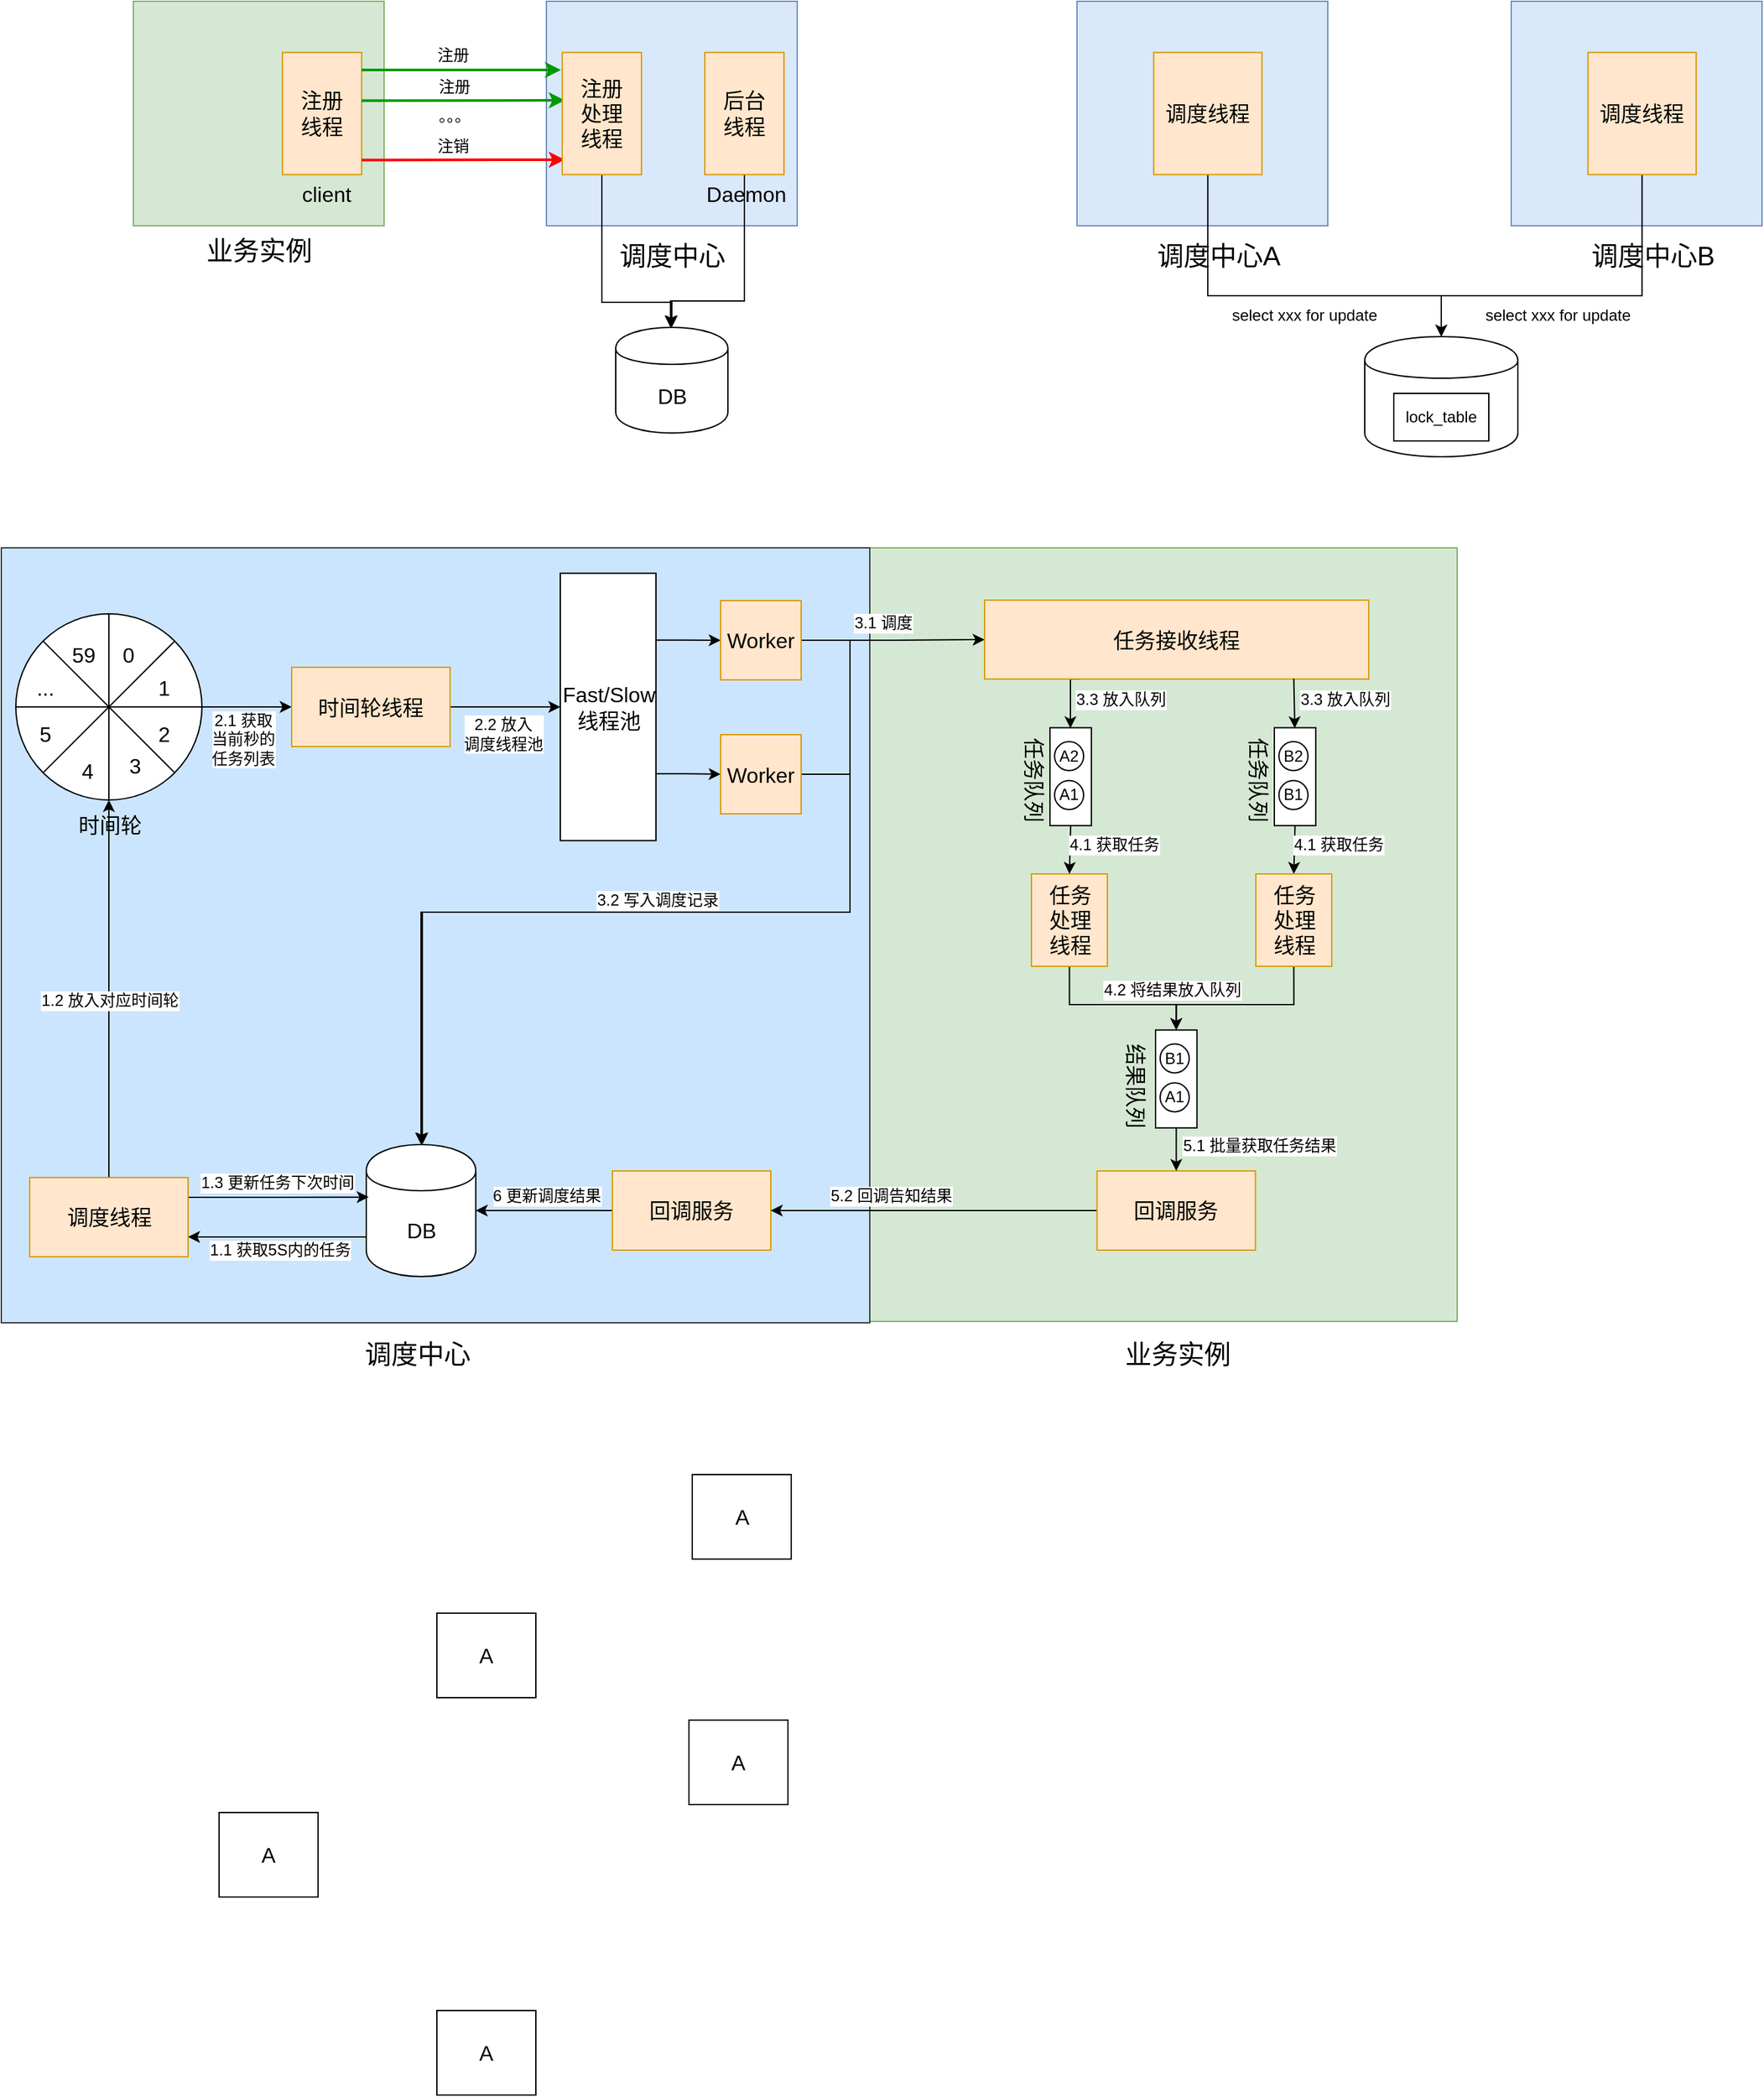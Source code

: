<mxfile version="12.4.8" type="github">
  <diagram id="AHbCEerTlKpvjVQgfVZD" name="Page-1">
    <mxGraphModel dx="1042" dy="735" grid="0" gridSize="10" guides="1" tooltips="1" connect="1" arrows="1" fold="1" page="0" pageScale="1" pageWidth="827" pageHeight="1169" math="0" shadow="0">
      <root>
        <mxCell id="0"/>
        <mxCell id="1" parent="0"/>
        <mxCell id="eP0P-MiQ1UnPu2ceCvQb-42" value="" style="rounded=0;whiteSpace=wrap;html=1;strokeColor=#82b366;strokeWidth=1;fillColor=#d5e8d4;" vertex="1" parent="1">
          <mxGeometry x="665" y="464" width="445" height="586" as="geometry"/>
        </mxCell>
        <mxCell id="eP0P-MiQ1UnPu2ceCvQb-41" value="" style="rounded=0;whiteSpace=wrap;html=1;strokeColor=#36393d;strokeWidth=1;fillColor=#cce5ff;" vertex="1" parent="1">
          <mxGeometry x="7" y="464" width="658" height="587" as="geometry"/>
        </mxCell>
        <mxCell id="mJArkg921WcpEoAyN8Te-1" value="" style="rounded=0;whiteSpace=wrap;html=1;fillColor=#d5e8d4;strokeColor=#82b366;" parent="1" vertex="1">
          <mxGeometry x="107" y="50" width="190" height="170" as="geometry"/>
        </mxCell>
        <mxCell id="mJArkg921WcpEoAyN8Te-2" value="&lt;font style=&quot;font-size: 16px&quot;&gt;注册&lt;br&gt;线程&lt;/font&gt;" style="rounded=0;whiteSpace=wrap;html=1;fillColor=#ffe6cc;strokeColor=#d79b00;" parent="1" vertex="1">
          <mxGeometry x="220" y="88.75" width="60" height="92.5" as="geometry"/>
        </mxCell>
        <mxCell id="mJArkg921WcpEoAyN8Te-3" value="&lt;font style=&quot;font-size: 20px&quot;&gt;业务实例&lt;/font&gt;" style="text;html=1;align=center;verticalAlign=middle;resizable=0;points=[];autosize=1;" parent="1" vertex="1">
          <mxGeometry x="152" y="228" width="100" height="20" as="geometry"/>
        </mxCell>
        <mxCell id="mJArkg921WcpEoAyN8Te-4" value="" style="rounded=0;whiteSpace=wrap;html=1;fillColor=#dae8fc;strokeColor=#6c8ebf;" parent="1" vertex="1">
          <mxGeometry x="420" y="50" width="190" height="170" as="geometry"/>
        </mxCell>
        <mxCell id="mJArkg921WcpEoAyN8Te-5" value="" style="endArrow=classic;html=1;strokeColor=#009900;strokeWidth=2;" parent="1" edge="1">
          <mxGeometry width="50" height="50" relative="1" as="geometry">
            <mxPoint x="280" y="102" as="sourcePoint"/>
            <mxPoint x="431" y="102" as="targetPoint"/>
          </mxGeometry>
        </mxCell>
        <mxCell id="mJArkg921WcpEoAyN8Te-8" value="注册" style="text;html=1;align=center;verticalAlign=middle;resizable=0;points=[];labelBackgroundColor=#ffffff;" parent="mJArkg921WcpEoAyN8Te-5" vertex="1" connectable="0">
          <mxGeometry x="-0.138" y="4" relative="1" as="geometry">
            <mxPoint x="4.01" y="-7.42" as="offset"/>
          </mxGeometry>
        </mxCell>
        <mxCell id="mJArkg921WcpEoAyN8Te-6" value="" style="endArrow=classic;html=1;exitX=1;exitY=0.25;exitDx=0;exitDy=0;entryX=0.033;entryY=0.878;entryDx=0;entryDy=0;entryPerimeter=0;strokeColor=#FF0000;strokeWidth=2;" parent="1" target="mJArkg921WcpEoAyN8Te-20" edge="1">
          <mxGeometry width="50" height="50" relative="1" as="geometry">
            <mxPoint x="280" y="170.29" as="sourcePoint"/>
            <mxPoint x="416.96" y="170.0" as="targetPoint"/>
          </mxGeometry>
        </mxCell>
        <mxCell id="mJArkg921WcpEoAyN8Te-7" value="" style="endArrow=classic;html=1;exitX=1;exitY=0.25;exitDx=0;exitDy=0;entryX=0.033;entryY=0.392;entryDx=0;entryDy=0;entryPerimeter=0;strokeColor=#009900;strokeWidth=2;" parent="1" target="mJArkg921WcpEoAyN8Te-20" edge="1">
          <mxGeometry width="50" height="50" relative="1" as="geometry">
            <mxPoint x="280" y="125.29" as="sourcePoint"/>
            <mxPoint x="416.96" y="125.0" as="targetPoint"/>
          </mxGeometry>
        </mxCell>
        <mxCell id="mJArkg921WcpEoAyN8Te-10" value="注册" style="text;html=1;align=center;verticalAlign=middle;resizable=0;points=[];labelBackgroundColor=#ffffff;" parent="1" vertex="1" connectable="0">
          <mxGeometry x="337.001" y="122.995" as="geometry">
            <mxPoint x="13.01" y="-8.42" as="offset"/>
          </mxGeometry>
        </mxCell>
        <mxCell id="mJArkg921WcpEoAyN8Te-11" value="。。。" style="text;html=1;align=center;verticalAlign=middle;resizable=0;points=[];labelBackgroundColor=#ffffff;" parent="1" vertex="1" connectable="0">
          <mxGeometry x="337.001" y="144.995" as="geometry">
            <mxPoint x="13.01" y="-8.42" as="offset"/>
          </mxGeometry>
        </mxCell>
        <mxCell id="mJArkg921WcpEoAyN8Te-12" value="注销" style="text;html=1;align=center;verticalAlign=middle;resizable=0;points=[];labelBackgroundColor=#ffffff;" parent="1" vertex="1" connectable="0">
          <mxGeometry x="344.001" y="164.995" as="geometry">
            <mxPoint x="5.01" y="-5.42" as="offset"/>
          </mxGeometry>
        </mxCell>
        <mxCell id="mJArkg921WcpEoAyN8Te-13" value="&lt;font style=&quot;font-size: 16px&quot;&gt;DB&lt;/font&gt;" style="shape=cylinder;whiteSpace=wrap;html=1;boundedLbl=1;backgroundOutline=1;" parent="1" vertex="1">
          <mxGeometry x="472.5" y="297" width="85" height="80" as="geometry"/>
        </mxCell>
        <mxCell id="eP0P-MiQ1UnPu2ceCvQb-130" style="edgeStyle=orthogonalEdgeStyle;rounded=0;orthogonalLoop=1;jettySize=auto;html=1;exitX=0.5;exitY=1;exitDx=0;exitDy=0;strokeColor=#000000;strokeWidth=1;" edge="1" parent="1" source="mJArkg921WcpEoAyN8Te-16" target="mJArkg921WcpEoAyN8Te-13">
          <mxGeometry relative="1" as="geometry">
            <Array as="points">
              <mxPoint x="570" y="277"/>
              <mxPoint x="514" y="277"/>
            </Array>
          </mxGeometry>
        </mxCell>
        <mxCell id="mJArkg921WcpEoAyN8Te-16" value="&lt;font style=&quot;font-size: 16px&quot;&gt;后台&lt;br&gt;线程&lt;br&gt;&lt;/font&gt;" style="rounded=0;whiteSpace=wrap;html=1;fillColor=#ffe6cc;strokeColor=#d79b00;" parent="1" vertex="1">
          <mxGeometry x="540" y="88.75" width="60" height="92.5" as="geometry"/>
        </mxCell>
        <mxCell id="mJArkg921WcpEoAyN8Te-18" value="&lt;font style=&quot;font-size: 20px&quot;&gt;调度中心&lt;/font&gt;" style="text;html=1;align=center;verticalAlign=middle;resizable=0;points=[];autosize=1;" parent="1" vertex="1">
          <mxGeometry x="465" y="232" width="100" height="20" as="geometry"/>
        </mxCell>
        <mxCell id="mJArkg921WcpEoAyN8Te-19" value="&lt;font style=&quot;font-size: 16px&quot;&gt;client&lt;/font&gt;" style="text;html=1;align=center;verticalAlign=middle;resizable=0;points=[];autosize=1;" parent="1" vertex="1">
          <mxGeometry x="229" y="186" width="47" height="19" as="geometry"/>
        </mxCell>
        <mxCell id="eP0P-MiQ1UnPu2ceCvQb-128" style="edgeStyle=orthogonalEdgeStyle;rounded=0;orthogonalLoop=1;jettySize=auto;html=1;exitX=0.5;exitY=1;exitDx=0;exitDy=0;strokeColor=#000000;strokeWidth=1;" edge="1" parent="1" source="mJArkg921WcpEoAyN8Te-20" target="mJArkg921WcpEoAyN8Te-13">
          <mxGeometry relative="1" as="geometry">
            <Array as="points">
              <mxPoint x="462" y="278"/>
              <mxPoint x="515" y="278"/>
            </Array>
          </mxGeometry>
        </mxCell>
        <mxCell id="mJArkg921WcpEoAyN8Te-20" value="&lt;font style=&quot;font-size: 16px&quot;&gt;注册&lt;br&gt;处理&lt;br&gt;线程&lt;br&gt;&lt;/font&gt;" style="rounded=0;whiteSpace=wrap;html=1;fillColor=#ffe6cc;strokeColor=#d79b00;" parent="1" vertex="1">
          <mxGeometry x="432" y="88.75" width="60" height="92.5" as="geometry"/>
        </mxCell>
        <mxCell id="mJArkg921WcpEoAyN8Te-21" value="&lt;font style=&quot;font-size: 16px&quot;&gt;Daemon&lt;/font&gt;" style="text;html=1;align=center;verticalAlign=middle;resizable=0;points=[];autosize=1;" parent="1" vertex="1">
          <mxGeometry x="535.5" y="186" width="70" height="19" as="geometry"/>
        </mxCell>
        <mxCell id="eP0P-MiQ1UnPu2ceCvQb-62" style="edgeStyle=orthogonalEdgeStyle;rounded=0;orthogonalLoop=1;jettySize=auto;html=1;exitX=0;exitY=0.7;exitDx=0;exitDy=0;entryX=1;entryY=0.75;entryDx=0;entryDy=0;strokeColor=#000000;strokeWidth=1;" edge="1" parent="1" source="eP0P-MiQ1UnPu2ceCvQb-2" target="eP0P-MiQ1UnPu2ceCvQb-3">
          <mxGeometry relative="1" as="geometry"/>
        </mxCell>
        <mxCell id="eP0P-MiQ1UnPu2ceCvQb-63" value="1.1 获取5S内的任务" style="text;html=1;align=center;verticalAlign=middle;resizable=0;points=[];labelBackgroundColor=#ffffff;" vertex="1" connectable="0" parent="eP0P-MiQ1UnPu2ceCvQb-62">
          <mxGeometry x="-0.059" y="4" relative="1" as="geometry">
            <mxPoint x="-1.88" y="5.65" as="offset"/>
          </mxGeometry>
        </mxCell>
        <mxCell id="eP0P-MiQ1UnPu2ceCvQb-2" value="&lt;font style=&quot;font-size: 16px&quot;&gt;DB&lt;/font&gt;" style="shape=cylinder;whiteSpace=wrap;html=1;boundedLbl=1;backgroundOutline=1;" vertex="1" parent="1">
          <mxGeometry x="283.5" y="916" width="83" height="100" as="geometry"/>
        </mxCell>
        <mxCell id="eP0P-MiQ1UnPu2ceCvQb-64" style="edgeStyle=orthogonalEdgeStyle;rounded=0;orthogonalLoop=1;jettySize=auto;html=1;exitX=0.5;exitY=0;exitDx=0;exitDy=0;entryX=0.5;entryY=1;entryDx=0;entryDy=0;entryPerimeter=0;strokeColor=#000000;strokeWidth=1;" edge="1" parent="1" source="eP0P-MiQ1UnPu2ceCvQb-3" target="eP0P-MiQ1UnPu2ceCvQb-5">
          <mxGeometry relative="1" as="geometry"/>
        </mxCell>
        <mxCell id="eP0P-MiQ1UnPu2ceCvQb-65" value="1.2 放入对应时间轮" style="text;html=1;align=center;verticalAlign=middle;resizable=0;points=[];labelBackgroundColor=#ffffff;" vertex="1" connectable="0" parent="eP0P-MiQ1UnPu2ceCvQb-64">
          <mxGeometry x="-0.351" y="2" relative="1" as="geometry">
            <mxPoint x="2.56" y="-40.88" as="offset"/>
          </mxGeometry>
        </mxCell>
        <mxCell id="eP0P-MiQ1UnPu2ceCvQb-66" style="edgeStyle=orthogonalEdgeStyle;rounded=0;orthogonalLoop=1;jettySize=auto;html=1;exitX=1;exitY=0.25;exitDx=0;exitDy=0;entryX=0.022;entryY=0.398;entryDx=0;entryDy=0;entryPerimeter=0;strokeColor=#000000;strokeWidth=1;" edge="1" parent="1" source="eP0P-MiQ1UnPu2ceCvQb-3" target="eP0P-MiQ1UnPu2ceCvQb-2">
          <mxGeometry relative="1" as="geometry"/>
        </mxCell>
        <mxCell id="eP0P-MiQ1UnPu2ceCvQb-67" value="1.3 更新任务下次时间" style="text;html=1;align=center;verticalAlign=middle;resizable=0;points=[];labelBackgroundColor=#ffffff;" vertex="1" connectable="0" parent="eP0P-MiQ1UnPu2ceCvQb-66">
          <mxGeometry x="-0.287" y="-1" relative="1" as="geometry">
            <mxPoint x="18.65" y="-11.76" as="offset"/>
          </mxGeometry>
        </mxCell>
        <mxCell id="eP0P-MiQ1UnPu2ceCvQb-3" value="&lt;font style=&quot;font-size: 16px&quot;&gt;调度线程&lt;/font&gt;" style="rounded=0;whiteSpace=wrap;html=1;strokeColor=#d79b00;fillColor=#ffe6cc;" vertex="1" parent="1">
          <mxGeometry x="28.5" y="941" width="120" height="60" as="geometry"/>
        </mxCell>
        <mxCell id="eP0P-MiQ1UnPu2ceCvQb-68" style="edgeStyle=orthogonalEdgeStyle;rounded=0;orthogonalLoop=1;jettySize=auto;html=1;entryX=0;entryY=0.5;entryDx=0;entryDy=0;strokeColor=#000000;strokeWidth=1;" edge="1" parent="1" source="eP0P-MiQ1UnPu2ceCvQb-5" target="eP0P-MiQ1UnPu2ceCvQb-18">
          <mxGeometry relative="1" as="geometry"/>
        </mxCell>
        <mxCell id="eP0P-MiQ1UnPu2ceCvQb-69" value="2.1 获取&lt;br&gt;当前秒的&lt;br&gt;任务列表" style="text;html=1;align=center;verticalAlign=middle;resizable=0;points=[];labelBackgroundColor=#ffffff;" vertex="1" connectable="0" parent="eP0P-MiQ1UnPu2ceCvQb-68">
          <mxGeometry x="0.01" y="-2" relative="1" as="geometry">
            <mxPoint x="-4.12" y="21.76" as="offset"/>
          </mxGeometry>
        </mxCell>
        <mxCell id="eP0P-MiQ1UnPu2ceCvQb-5" value="" style="verticalLabelPosition=bottom;verticalAlign=top;html=1;shape=mxgraph.flowchart.summing_function;" vertex="1" parent="1">
          <mxGeometry x="18" y="514" width="141" height="141" as="geometry"/>
        </mxCell>
        <mxCell id="eP0P-MiQ1UnPu2ceCvQb-6" value="" style="endArrow=none;html=1;strokeColor=#000000;strokeWidth=1;exitX=0.145;exitY=0.855;exitDx=0;exitDy=0;exitPerimeter=0;entryX=0.855;entryY=0.145;entryDx=0;entryDy=0;entryPerimeter=0;" edge="1" parent="1" source="eP0P-MiQ1UnPu2ceCvQb-5" target="eP0P-MiQ1UnPu2ceCvQb-5">
          <mxGeometry width="50" height="50" relative="1" as="geometry">
            <mxPoint x="117" y="876" as="sourcePoint"/>
            <mxPoint x="167" y="826" as="targetPoint"/>
          </mxGeometry>
        </mxCell>
        <mxCell id="eP0P-MiQ1UnPu2ceCvQb-7" value="" style="endArrow=none;html=1;strokeColor=#000000;strokeWidth=1;exitX=0.145;exitY=0.145;exitDx=0;exitDy=0;exitPerimeter=0;entryX=0.855;entryY=0.855;entryDx=0;entryDy=0;entryPerimeter=0;" edge="1" parent="1" source="eP0P-MiQ1UnPu2ceCvQb-5" target="eP0P-MiQ1UnPu2ceCvQb-5">
          <mxGeometry width="50" height="50" relative="1" as="geometry">
            <mxPoint x="48.445" y="644.555" as="sourcePoint"/>
            <mxPoint x="148.555" y="544.445" as="targetPoint"/>
          </mxGeometry>
        </mxCell>
        <mxCell id="eP0P-MiQ1UnPu2ceCvQb-8" value="&lt;font style=&quot;font-size: 16px&quot;&gt;0&lt;/font&gt;" style="text;html=1;align=center;verticalAlign=middle;resizable=0;points=[];autosize=1;" vertex="1" parent="1">
          <mxGeometry x="93" y="535" width="19" height="19" as="geometry"/>
        </mxCell>
        <mxCell id="eP0P-MiQ1UnPu2ceCvQb-9" value="&lt;font style=&quot;font-size: 16px&quot;&gt;1&lt;/font&gt;" style="text;html=1;align=center;verticalAlign=middle;resizable=0;points=[];autosize=1;" vertex="1" parent="1">
          <mxGeometry x="120" y="560" width="19" height="19" as="geometry"/>
        </mxCell>
        <mxCell id="eP0P-MiQ1UnPu2ceCvQb-10" value="&lt;font style=&quot;font-size: 16px&quot;&gt;2&lt;/font&gt;" style="text;html=1;align=center;verticalAlign=middle;resizable=0;points=[];autosize=1;" vertex="1" parent="1">
          <mxGeometry x="120" y="595" width="19" height="19" as="geometry"/>
        </mxCell>
        <mxCell id="eP0P-MiQ1UnPu2ceCvQb-11" value="&lt;font style=&quot;font-size: 16px&quot;&gt;3&lt;/font&gt;" style="text;html=1;align=center;verticalAlign=middle;resizable=0;points=[];autosize=1;" vertex="1" parent="1">
          <mxGeometry x="98" y="619" width="19" height="19" as="geometry"/>
        </mxCell>
        <mxCell id="eP0P-MiQ1UnPu2ceCvQb-12" value="&lt;font style=&quot;font-size: 16px&quot;&gt;4&lt;/font&gt;" style="text;html=1;align=center;verticalAlign=middle;resizable=0;points=[];autosize=1;" vertex="1" parent="1">
          <mxGeometry x="62.5" y="623" width="19" height="19" as="geometry"/>
        </mxCell>
        <mxCell id="eP0P-MiQ1UnPu2ceCvQb-13" value="&lt;font style=&quot;font-size: 16px&quot;&gt;5&lt;/font&gt;" style="text;html=1;align=center;verticalAlign=middle;resizable=0;points=[];autosize=1;" vertex="1" parent="1">
          <mxGeometry x="30" y="595" width="19" height="19" as="geometry"/>
        </mxCell>
        <mxCell id="eP0P-MiQ1UnPu2ceCvQb-14" value="&lt;span style=&quot;font-size: 16px&quot;&gt;...&lt;/span&gt;" style="text;html=1;align=center;verticalAlign=middle;resizable=0;points=[];autosize=1;" vertex="1" parent="1">
          <mxGeometry x="28" y="560" width="23" height="19" as="geometry"/>
        </mxCell>
        <mxCell id="eP0P-MiQ1UnPu2ceCvQb-15" value="&lt;font style=&quot;font-size: 16px&quot;&gt;59&lt;/font&gt;" style="text;html=1;align=center;verticalAlign=middle;resizable=0;points=[];autosize=1;" vertex="1" parent="1">
          <mxGeometry x="55" y="535" width="28" height="19" as="geometry"/>
        </mxCell>
        <mxCell id="eP0P-MiQ1UnPu2ceCvQb-17" value="&lt;span style=&quot;font-size: 16px&quot;&gt;时间轮&lt;/span&gt;" style="text;html=1;align=center;verticalAlign=middle;resizable=0;points=[];autosize=1;" vertex="1" parent="1">
          <mxGeometry x="59.5" y="664" width="58" height="19" as="geometry"/>
        </mxCell>
        <mxCell id="eP0P-MiQ1UnPu2ceCvQb-70" style="edgeStyle=orthogonalEdgeStyle;rounded=0;orthogonalLoop=1;jettySize=auto;html=1;exitX=1;exitY=0.5;exitDx=0;exitDy=0;entryX=0;entryY=0.5;entryDx=0;entryDy=0;strokeColor=#000000;strokeWidth=1;" edge="1" parent="1" source="eP0P-MiQ1UnPu2ceCvQb-18" target="eP0P-MiQ1UnPu2ceCvQb-20">
          <mxGeometry relative="1" as="geometry"/>
        </mxCell>
        <mxCell id="eP0P-MiQ1UnPu2ceCvQb-71" value="2.2 放入&lt;br&gt;调度线程池" style="text;html=1;align=center;verticalAlign=middle;resizable=0;points=[];labelBackgroundColor=#ffffff;" vertex="1" connectable="0" parent="eP0P-MiQ1UnPu2ceCvQb-70">
          <mxGeometry x="-0.149" y="2" relative="1" as="geometry">
            <mxPoint x="3.94" y="22.26" as="offset"/>
          </mxGeometry>
        </mxCell>
        <mxCell id="eP0P-MiQ1UnPu2ceCvQb-18" value="&lt;font style=&quot;font-size: 16px&quot;&gt;时间轮线程&lt;/font&gt;" style="rounded=0;whiteSpace=wrap;html=1;strokeColor=#d79b00;fillColor=#ffe6cc;" vertex="1" parent="1">
          <mxGeometry x="227" y="554.5" width="120" height="60" as="geometry"/>
        </mxCell>
        <mxCell id="eP0P-MiQ1UnPu2ceCvQb-72" style="edgeStyle=orthogonalEdgeStyle;rounded=0;orthogonalLoop=1;jettySize=auto;html=1;exitX=1;exitY=0.25;exitDx=0;exitDy=0;entryX=0;entryY=0.5;entryDx=0;entryDy=0;strokeColor=#000000;strokeWidth=1;" edge="1" parent="1" source="eP0P-MiQ1UnPu2ceCvQb-20" target="eP0P-MiQ1UnPu2ceCvQb-22">
          <mxGeometry relative="1" as="geometry"/>
        </mxCell>
        <mxCell id="eP0P-MiQ1UnPu2ceCvQb-73" style="edgeStyle=orthogonalEdgeStyle;rounded=0;orthogonalLoop=1;jettySize=auto;html=1;exitX=1;exitY=0.75;exitDx=0;exitDy=0;entryX=0;entryY=0.5;entryDx=0;entryDy=0;strokeColor=#000000;strokeWidth=1;" edge="1" parent="1" source="eP0P-MiQ1UnPu2ceCvQb-20" target="eP0P-MiQ1UnPu2ceCvQb-43">
          <mxGeometry relative="1" as="geometry"/>
        </mxCell>
        <mxCell id="eP0P-MiQ1UnPu2ceCvQb-20" value="&lt;font style=&quot;font-size: 16px&quot;&gt;Fast/Slow线程池&lt;/font&gt;" style="rounded=0;whiteSpace=wrap;html=1;strokeColor=#000000;" vertex="1" parent="1">
          <mxGeometry x="430.5" y="483.25" width="72.5" height="202.5" as="geometry"/>
        </mxCell>
        <mxCell id="eP0P-MiQ1UnPu2ceCvQb-74" style="edgeStyle=orthogonalEdgeStyle;rounded=0;orthogonalLoop=1;jettySize=auto;html=1;exitX=1;exitY=0.5;exitDx=0;exitDy=0;entryX=0;entryY=0.5;entryDx=0;entryDy=0;strokeColor=#000000;strokeWidth=1;" edge="1" parent="1" source="eP0P-MiQ1UnPu2ceCvQb-22" target="eP0P-MiQ1UnPu2ceCvQb-25">
          <mxGeometry relative="1" as="geometry"/>
        </mxCell>
        <mxCell id="eP0P-MiQ1UnPu2ceCvQb-117" style="edgeStyle=orthogonalEdgeStyle;rounded=0;orthogonalLoop=1;jettySize=auto;html=1;exitX=1;exitY=0.5;exitDx=0;exitDy=0;strokeColor=#000000;strokeWidth=1;" edge="1" parent="1" source="eP0P-MiQ1UnPu2ceCvQb-22" target="eP0P-MiQ1UnPu2ceCvQb-2">
          <mxGeometry relative="1" as="geometry">
            <Array as="points">
              <mxPoint x="650" y="534"/>
              <mxPoint x="650" y="740"/>
              <mxPoint x="326" y="740"/>
            </Array>
          </mxGeometry>
        </mxCell>
        <mxCell id="eP0P-MiQ1UnPu2ceCvQb-22" value="&lt;font style=&quot;font-size: 16px&quot;&gt;Worker&lt;/font&gt;" style="rounded=0;whiteSpace=wrap;html=1;strokeColor=#d79b00;fillColor=#ffe6cc;" vertex="1" parent="1">
          <mxGeometry x="552" y="504" width="61" height="60" as="geometry"/>
        </mxCell>
        <mxCell id="eP0P-MiQ1UnPu2ceCvQb-77" style="edgeStyle=orthogonalEdgeStyle;rounded=0;orthogonalLoop=1;jettySize=auto;html=1;exitX=0.25;exitY=1;exitDx=0;exitDy=0;entryX=1;entryY=0.5;entryDx=0;entryDy=0;strokeColor=#000000;strokeWidth=1;" edge="1" parent="1" source="eP0P-MiQ1UnPu2ceCvQb-25">
          <mxGeometry relative="1" as="geometry">
            <mxPoint x="817" y="600.667" as="targetPoint"/>
          </mxGeometry>
        </mxCell>
        <mxCell id="eP0P-MiQ1UnPu2ceCvQb-78" value="3.3 放入队列" style="text;html=1;align=center;verticalAlign=middle;resizable=0;points=[];labelBackgroundColor=#ffffff;" vertex="1" connectable="0" parent="eP0P-MiQ1UnPu2ceCvQb-77">
          <mxGeometry x="-0.158" y="-1" relative="1" as="geometry">
            <mxPoint x="38.26" y="4.17" as="offset"/>
          </mxGeometry>
        </mxCell>
        <mxCell id="eP0P-MiQ1UnPu2ceCvQb-25" value="&lt;span style=&quot;font-size: 16px&quot;&gt;任务接收线程&lt;br&gt;&lt;/span&gt;" style="rounded=0;whiteSpace=wrap;html=1;strokeColor=#d79b00;fillColor=#ffe6cc;" vertex="1" parent="1">
          <mxGeometry x="752" y="503.63" width="291" height="59.75" as="geometry"/>
        </mxCell>
        <mxCell id="eP0P-MiQ1UnPu2ceCvQb-87" style="edgeStyle=orthogonalEdgeStyle;rounded=0;orthogonalLoop=1;jettySize=auto;html=1;exitX=0.5;exitY=1;exitDx=0;exitDy=0;entryX=1;entryY=0.5;entryDx=0;entryDy=0;strokeColor=#000000;strokeWidth=1;" edge="1" parent="1" source="eP0P-MiQ1UnPu2ceCvQb-39" target="eP0P-MiQ1UnPu2ceCvQb-55">
          <mxGeometry relative="1" as="geometry">
            <Array as="points">
              <mxPoint x="816" y="810"/>
              <mxPoint x="897" y="810"/>
            </Array>
          </mxGeometry>
        </mxCell>
        <mxCell id="eP0P-MiQ1UnPu2ceCvQb-39" value="&lt;span style=&quot;font-size: 16px&quot;&gt;任务&lt;br&gt;处理&lt;br&gt;线程&lt;br&gt;&lt;/span&gt;" style="rounded=0;whiteSpace=wrap;html=1;strokeColor=#d79b00;fillColor=#ffe6cc;" vertex="1" parent="1">
          <mxGeometry x="787.5" y="711" width="57.5" height="70" as="geometry"/>
        </mxCell>
        <mxCell id="eP0P-MiQ1UnPu2ceCvQb-114" style="edgeStyle=orthogonalEdgeStyle;rounded=0;orthogonalLoop=1;jettySize=auto;html=1;exitX=0;exitY=0.5;exitDx=0;exitDy=0;entryX=1;entryY=0.5;entryDx=0;entryDy=0;strokeColor=#000000;strokeWidth=1;" edge="1" parent="1" source="eP0P-MiQ1UnPu2ceCvQb-40" target="eP0P-MiQ1UnPu2ceCvQb-2">
          <mxGeometry relative="1" as="geometry"/>
        </mxCell>
        <mxCell id="eP0P-MiQ1UnPu2ceCvQb-115" value="6 更新调度结果" style="text;html=1;align=center;verticalAlign=middle;resizable=0;points=[];labelBackgroundColor=#ffffff;" vertex="1" connectable="0" parent="eP0P-MiQ1UnPu2ceCvQb-114">
          <mxGeometry x="0.132" y="-5" relative="1" as="geometry">
            <mxPoint x="8.53" y="-6.59" as="offset"/>
          </mxGeometry>
        </mxCell>
        <mxCell id="eP0P-MiQ1UnPu2ceCvQb-40" value="&lt;font style=&quot;font-size: 16px&quot;&gt;回调服务&lt;/font&gt;" style="rounded=0;whiteSpace=wrap;html=1;strokeColor=#d79b00;fillColor=#ffe6cc;" vertex="1" parent="1">
          <mxGeometry x="470" y="936" width="120" height="60" as="geometry"/>
        </mxCell>
        <mxCell id="eP0P-MiQ1UnPu2ceCvQb-120" style="edgeStyle=orthogonalEdgeStyle;rounded=0;orthogonalLoop=1;jettySize=auto;html=1;exitX=1;exitY=0.5;exitDx=0;exitDy=0;entryX=0.5;entryY=0;entryDx=0;entryDy=0;strokeColor=#000000;strokeWidth=1;" edge="1" parent="1" source="eP0P-MiQ1UnPu2ceCvQb-43" target="eP0P-MiQ1UnPu2ceCvQb-2">
          <mxGeometry relative="1" as="geometry">
            <Array as="points">
              <mxPoint x="650" y="635"/>
              <mxPoint x="650" y="740"/>
              <mxPoint x="325" y="740"/>
            </Array>
          </mxGeometry>
        </mxCell>
        <mxCell id="eP0P-MiQ1UnPu2ceCvQb-121" value="3.2 写入调度记录" style="text;html=1;align=center;verticalAlign=middle;resizable=0;points=[];labelBackgroundColor=#ffffff;" vertex="1" connectable="0" parent="eP0P-MiQ1UnPu2ceCvQb-120">
          <mxGeometry x="-0.201" y="-1" relative="1" as="geometry">
            <mxPoint x="-31.47" y="-8.53" as="offset"/>
          </mxGeometry>
        </mxCell>
        <mxCell id="eP0P-MiQ1UnPu2ceCvQb-43" value="&lt;font style=&quot;font-size: 16px&quot;&gt;Worker&lt;/font&gt;" style="rounded=0;whiteSpace=wrap;html=1;strokeColor=#d79b00;fillColor=#ffe6cc;" vertex="1" parent="1">
          <mxGeometry x="552" y="605.5" width="61" height="60" as="geometry"/>
        </mxCell>
        <mxCell id="eP0P-MiQ1UnPu2ceCvQb-112" style="edgeStyle=orthogonalEdgeStyle;rounded=0;orthogonalLoop=1;jettySize=auto;html=1;exitX=0;exitY=0.5;exitDx=0;exitDy=0;entryX=1;entryY=0.5;entryDx=0;entryDy=0;strokeColor=#000000;strokeWidth=1;" edge="1" parent="1" source="eP0P-MiQ1UnPu2ceCvQb-58" target="eP0P-MiQ1UnPu2ceCvQb-40">
          <mxGeometry relative="1" as="geometry"/>
        </mxCell>
        <mxCell id="eP0P-MiQ1UnPu2ceCvQb-113" value="5.2 回调告知结果" style="text;html=1;align=center;verticalAlign=middle;resizable=0;points=[];labelBackgroundColor=#ffffff;" vertex="1" connectable="0" parent="eP0P-MiQ1UnPu2ceCvQb-112">
          <mxGeometry x="0.117" y="-4" relative="1" as="geometry">
            <mxPoint x="-18.47" y="-7.59" as="offset"/>
          </mxGeometry>
        </mxCell>
        <mxCell id="eP0P-MiQ1UnPu2ceCvQb-58" value="&lt;font style=&quot;font-size: 16px&quot;&gt;回调服务&lt;/font&gt;" style="rounded=0;whiteSpace=wrap;html=1;strokeColor=#d79b00;fillColor=#ffe6cc;" vertex="1" parent="1">
          <mxGeometry x="837.2" y="936" width="120" height="60" as="geometry"/>
        </mxCell>
        <mxCell id="eP0P-MiQ1UnPu2ceCvQb-79" style="edgeStyle=orthogonalEdgeStyle;rounded=0;orthogonalLoop=1;jettySize=auto;html=1;exitX=0;exitY=0.5;exitDx=0;exitDy=0;entryX=0.5;entryY=0;entryDx=0;entryDy=0;strokeColor=#000000;strokeWidth=1;" edge="1" parent="1" source="eP0P-MiQ1UnPu2ceCvQb-35" target="eP0P-MiQ1UnPu2ceCvQb-39">
          <mxGeometry relative="1" as="geometry"/>
        </mxCell>
        <mxCell id="eP0P-MiQ1UnPu2ceCvQb-80" value="4.1 获取任务" style="text;html=1;align=center;verticalAlign=middle;resizable=0;points=[];labelBackgroundColor=#ffffff;" vertex="1" connectable="0" parent="eP0P-MiQ1UnPu2ceCvQb-79">
          <mxGeometry x="-0.125" relative="1" as="geometry">
            <mxPoint x="33.82" y="-1.12" as="offset"/>
          </mxGeometry>
        </mxCell>
        <mxCell id="eP0P-MiQ1UnPu2ceCvQb-98" style="edgeStyle=orthogonalEdgeStyle;rounded=0;orthogonalLoop=1;jettySize=auto;html=1;exitX=0.805;exitY=0.996;exitDx=0;exitDy=0;entryX=1;entryY=0.5;entryDx=0;entryDy=0;strokeColor=#000000;strokeWidth=1;exitPerimeter=0;" edge="1" parent="1" source="eP0P-MiQ1UnPu2ceCvQb-25">
          <mxGeometry relative="1" as="geometry">
            <mxPoint x="994.412" y="563.059" as="sourcePoint"/>
            <mxPoint x="987" y="600.667" as="targetPoint"/>
          </mxGeometry>
        </mxCell>
        <mxCell id="eP0P-MiQ1UnPu2ceCvQb-99" value="3.3 放入队列" style="text;html=1;align=center;verticalAlign=middle;resizable=0;points=[];labelBackgroundColor=#ffffff;" vertex="1" connectable="0" parent="eP0P-MiQ1UnPu2ceCvQb-98">
          <mxGeometry x="-0.158" y="-1" relative="1" as="geometry">
            <mxPoint x="38.74" y="-0.02" as="offset"/>
          </mxGeometry>
        </mxCell>
        <mxCell id="eP0P-MiQ1UnPu2ceCvQb-100" style="edgeStyle=orthogonalEdgeStyle;rounded=0;orthogonalLoop=1;jettySize=auto;html=1;exitX=0.5;exitY=1;exitDx=0;exitDy=0;entryX=1;entryY=0.5;entryDx=0;entryDy=0;strokeColor=#000000;strokeWidth=1;" edge="1" parent="1" source="eP0P-MiQ1UnPu2ceCvQb-101" target="eP0P-MiQ1UnPu2ceCvQb-55">
          <mxGeometry relative="1" as="geometry">
            <mxPoint x="1067.353" y="826.588" as="targetPoint"/>
            <Array as="points">
              <mxPoint x="987" y="810"/>
              <mxPoint x="897" y="810"/>
            </Array>
          </mxGeometry>
        </mxCell>
        <mxCell id="eP0P-MiQ1UnPu2ceCvQb-101" value="&lt;span style=&quot;font-size: 16px&quot;&gt;任务&lt;br&gt;处理&lt;br&gt;线程&lt;br&gt;&lt;/span&gt;" style="rounded=0;whiteSpace=wrap;html=1;strokeColor=#d79b00;fillColor=#ffe6cc;" vertex="1" parent="1">
          <mxGeometry x="957.5" y="711" width="57.5" height="70" as="geometry"/>
        </mxCell>
        <mxCell id="eP0P-MiQ1UnPu2ceCvQb-102" value="" style="group" vertex="1" connectable="0" parent="1">
          <mxGeometry x="950.13" y="610.75" width="74.13" height="51.51" as="geometry"/>
        </mxCell>
        <mxCell id="eP0P-MiQ1UnPu2ceCvQb-103" value="" style="rounded=0;whiteSpace=wrap;html=1;strokeColor=#000000;strokeWidth=1;rotation=-90;" vertex="1" parent="eP0P-MiQ1UnPu2ceCvQb-102">
          <mxGeometry y="10.89" width="74.13" height="31.37" as="geometry"/>
        </mxCell>
        <mxCell id="eP0P-MiQ1UnPu2ceCvQb-104" value="B1" style="ellipse;whiteSpace=wrap;html=1;aspect=fixed;strokeColor=#000000;strokeWidth=1;rotation=0;" vertex="1" parent="eP0P-MiQ1UnPu2ceCvQb-102">
          <mxGeometry x="24.87" y="29.51" width="22" height="22" as="geometry"/>
        </mxCell>
        <mxCell id="eP0P-MiQ1UnPu2ceCvQb-105" value="B2" style="ellipse;whiteSpace=wrap;html=1;aspect=fixed;strokeColor=#000000;strokeWidth=1;rotation=0;" vertex="1" parent="eP0P-MiQ1UnPu2ceCvQb-102">
          <mxGeometry x="24.87" width="22" height="22" as="geometry"/>
        </mxCell>
        <mxCell id="eP0P-MiQ1UnPu2ceCvQb-106" value="&lt;span style=&quot;font-size: 16px&quot;&gt;任务队列&lt;/span&gt;" style="text;html=1;align=center;verticalAlign=middle;resizable=0;points=[];autosize=1;rotation=90;" vertex="1" parent="eP0P-MiQ1UnPu2ceCvQb-102">
          <mxGeometry x="-27.13" y="19.25" width="74" height="19" as="geometry"/>
        </mxCell>
        <mxCell id="eP0P-MiQ1UnPu2ceCvQb-107" style="edgeStyle=orthogonalEdgeStyle;rounded=0;orthogonalLoop=1;jettySize=auto;html=1;exitX=0;exitY=0.5;exitDx=0;exitDy=0;entryX=0.5;entryY=0;entryDx=0;entryDy=0;strokeColor=#000000;strokeWidth=1;" edge="1" parent="1" source="eP0P-MiQ1UnPu2ceCvQb-103" target="eP0P-MiQ1UnPu2ceCvQb-101">
          <mxGeometry relative="1" as="geometry"/>
        </mxCell>
        <mxCell id="eP0P-MiQ1UnPu2ceCvQb-108" value="4.1 获取任务" style="text;html=1;align=center;verticalAlign=middle;resizable=0;points=[];labelBackgroundColor=#ffffff;" vertex="1" connectable="0" parent="eP0P-MiQ1UnPu2ceCvQb-107">
          <mxGeometry x="-0.125" relative="1" as="geometry">
            <mxPoint x="33.82" y="-1.12" as="offset"/>
          </mxGeometry>
        </mxCell>
        <mxCell id="eP0P-MiQ1UnPu2ceCvQb-109" value="4.2 将结果放入队列" style="text;html=1;align=center;verticalAlign=middle;resizable=0;points=[];labelBackgroundColor=#ffffff;" vertex="1" connectable="0" parent="1">
          <mxGeometry x="860.135" y="800.004" as="geometry">
            <mxPoint x="33.82" y="-1.12" as="offset"/>
          </mxGeometry>
        </mxCell>
        <mxCell id="eP0P-MiQ1UnPu2ceCvQb-110" style="edgeStyle=orthogonalEdgeStyle;rounded=0;orthogonalLoop=1;jettySize=auto;html=1;exitX=0;exitY=0.5;exitDx=0;exitDy=0;entryX=0.5;entryY=0;entryDx=0;entryDy=0;strokeColor=#000000;strokeWidth=1;" edge="1" parent="1" source="eP0P-MiQ1UnPu2ceCvQb-55" target="eP0P-MiQ1UnPu2ceCvQb-58">
          <mxGeometry relative="1" as="geometry"/>
        </mxCell>
        <mxCell id="eP0P-MiQ1UnPu2ceCvQb-111" value="5.1 批量获取任务结果" style="text;html=1;align=center;verticalAlign=middle;resizable=0;points=[];labelBackgroundColor=#ffffff;" vertex="1" connectable="0" parent="eP0P-MiQ1UnPu2ceCvQb-110">
          <mxGeometry x="-0.231" y="-1" relative="1" as="geometry">
            <mxPoint x="63.65" y="1.18" as="offset"/>
          </mxGeometry>
        </mxCell>
        <mxCell id="eP0P-MiQ1UnPu2ceCvQb-122" value="&lt;font style=&quot;font-size: 20px&quot;&gt;调度中心&lt;/font&gt;" style="text;html=1;align=center;verticalAlign=middle;resizable=0;points=[];autosize=1;" vertex="1" parent="1">
          <mxGeometry x="272" y="1064" width="100" height="20" as="geometry"/>
        </mxCell>
        <mxCell id="eP0P-MiQ1UnPu2ceCvQb-123" value="&lt;font style=&quot;font-size: 20px&quot;&gt;业务实例&lt;/font&gt;" style="text;html=1;align=center;verticalAlign=middle;resizable=0;points=[];autosize=1;" vertex="1" parent="1">
          <mxGeometry x="852.5" y="1064" width="90" height="20" as="geometry"/>
        </mxCell>
        <mxCell id="eP0P-MiQ1UnPu2ceCvQb-35" value="" style="rounded=0;whiteSpace=wrap;html=1;strokeColor=#000000;strokeWidth=1;rotation=-90;" vertex="1" parent="1">
          <mxGeometry x="780.13" y="621.64" width="74.13" height="31.37" as="geometry"/>
        </mxCell>
        <mxCell id="eP0P-MiQ1UnPu2ceCvQb-37" value="A1" style="ellipse;whiteSpace=wrap;html=1;aspect=fixed;strokeColor=#000000;strokeWidth=1;rotation=0;" vertex="1" parent="1">
          <mxGeometry x="805" y="640.26" width="22" height="22" as="geometry"/>
        </mxCell>
        <mxCell id="eP0P-MiQ1UnPu2ceCvQb-38" value="A2" style="ellipse;whiteSpace=wrap;html=1;aspect=fixed;strokeColor=#000000;strokeWidth=1;rotation=0;" vertex="1" parent="1">
          <mxGeometry x="805" y="610.75" width="22" height="22" as="geometry"/>
        </mxCell>
        <mxCell id="eP0P-MiQ1UnPu2ceCvQb-60" value="&lt;span style=&quot;font-size: 16px&quot;&gt;任务队列&lt;/span&gt;" style="text;html=1;align=center;verticalAlign=middle;resizable=0;points=[];autosize=1;rotation=90;" vertex="1" parent="1">
          <mxGeometry x="753" y="630" width="74" height="19" as="geometry"/>
        </mxCell>
        <mxCell id="eP0P-MiQ1UnPu2ceCvQb-55" value="" style="rounded=0;whiteSpace=wrap;html=1;strokeColor=#000000;strokeWidth=1;rotation=-90;" vertex="1" parent="1">
          <mxGeometry x="860.13" y="850.64" width="74.13" height="31.37" as="geometry"/>
        </mxCell>
        <mxCell id="eP0P-MiQ1UnPu2ceCvQb-56" value="A1" style="ellipse;whiteSpace=wrap;html=1;aspect=fixed;strokeColor=#000000;strokeWidth=1;rotation=0;" vertex="1" parent="1">
          <mxGeometry x="885" y="869.26" width="22" height="22" as="geometry"/>
        </mxCell>
        <mxCell id="eP0P-MiQ1UnPu2ceCvQb-57" value="B1" style="ellipse;whiteSpace=wrap;html=1;aspect=fixed;strokeColor=#000000;strokeWidth=1;rotation=0;" vertex="1" parent="1">
          <mxGeometry x="885" y="839.75" width="22" height="22" as="geometry"/>
        </mxCell>
        <mxCell id="eP0P-MiQ1UnPu2ceCvQb-86" value="&lt;span style=&quot;font-size: 16px&quot;&gt;结果队列&lt;/span&gt;" style="text;html=1;align=center;verticalAlign=middle;resizable=0;points=[];autosize=1;rotation=90;" vertex="1" parent="1">
          <mxGeometry x="829" y="861.75" width="74" height="19" as="geometry"/>
        </mxCell>
        <mxCell id="eP0P-MiQ1UnPu2ceCvQb-134" value="3.1 调度" style="text;html=1;align=center;verticalAlign=middle;resizable=0;points=[];labelBackgroundColor=#ffffff;" vertex="1" connectable="0" parent="1">
          <mxGeometry x="705.996" y="529.004" as="geometry">
            <mxPoint x="-31.47" y="-8.53" as="offset"/>
          </mxGeometry>
        </mxCell>
        <mxCell id="eP0P-MiQ1UnPu2ceCvQb-135" value="" style="rounded=0;whiteSpace=wrap;html=1;fillColor=#dae8fc;strokeColor=#6c8ebf;" vertex="1" parent="1">
          <mxGeometry x="822" y="50" width="190" height="170" as="geometry"/>
        </mxCell>
        <mxCell id="eP0P-MiQ1UnPu2ceCvQb-136" value="" style="shape=cylinder;whiteSpace=wrap;html=1;boundedLbl=1;backgroundOutline=1;" vertex="1" parent="1">
          <mxGeometry x="1040" y="304" width="116" height="91" as="geometry"/>
        </mxCell>
        <mxCell id="eP0P-MiQ1UnPu2ceCvQb-139" value="&lt;font style=&quot;font-size: 20px&quot;&gt;调度中心A&lt;/font&gt;" style="text;html=1;align=center;verticalAlign=middle;resizable=0;points=[];autosize=1;" vertex="1" parent="1">
          <mxGeometry x="877" y="232" width="103" height="20" as="geometry"/>
        </mxCell>
        <mxCell id="eP0P-MiQ1UnPu2ceCvQb-152" style="edgeStyle=orthogonalEdgeStyle;rounded=0;orthogonalLoop=1;jettySize=auto;html=1;exitX=0.5;exitY=1;exitDx=0;exitDy=0;entryX=0.5;entryY=0;entryDx=0;entryDy=0;strokeColor=#000000;strokeWidth=1;" edge="1" parent="1" source="eP0P-MiQ1UnPu2ceCvQb-141" target="eP0P-MiQ1UnPu2ceCvQb-136">
          <mxGeometry relative="1" as="geometry">
            <Array as="points">
              <mxPoint x="922" y="273"/>
              <mxPoint x="1098" y="273"/>
            </Array>
          </mxGeometry>
        </mxCell>
        <mxCell id="eP0P-MiQ1UnPu2ceCvQb-141" value="&lt;font style=&quot;font-size: 16px&quot;&gt;调度线程&lt;br&gt;&lt;/font&gt;" style="rounded=0;whiteSpace=wrap;html=1;fillColor=#ffe6cc;strokeColor=#d79b00;" vertex="1" parent="1">
          <mxGeometry x="880.13" y="88.75" width="82" height="92.5" as="geometry"/>
        </mxCell>
        <mxCell id="eP0P-MiQ1UnPu2ceCvQb-144" value="" style="rounded=0;whiteSpace=wrap;html=1;fillColor=#dae8fc;strokeColor=#6c8ebf;" vertex="1" parent="1">
          <mxGeometry x="1151" y="50" width="190" height="170" as="geometry"/>
        </mxCell>
        <mxCell id="eP0P-MiQ1UnPu2ceCvQb-145" value="&lt;font style=&quot;font-size: 20px&quot;&gt;调度中心B&lt;/font&gt;" style="text;html=1;align=center;verticalAlign=middle;resizable=0;points=[];autosize=1;" vertex="1" parent="1">
          <mxGeometry x="1206" y="232" width="103" height="20" as="geometry"/>
        </mxCell>
        <mxCell id="eP0P-MiQ1UnPu2ceCvQb-153" style="edgeStyle=orthogonalEdgeStyle;rounded=0;orthogonalLoop=1;jettySize=auto;html=1;exitX=0.5;exitY=1;exitDx=0;exitDy=0;entryX=0.5;entryY=0;entryDx=0;entryDy=0;strokeColor=#000000;strokeWidth=1;" edge="1" parent="1" source="eP0P-MiQ1UnPu2ceCvQb-146" target="eP0P-MiQ1UnPu2ceCvQb-136">
          <mxGeometry relative="1" as="geometry">
            <Array as="points">
              <mxPoint x="1250" y="273"/>
              <mxPoint x="1098" y="273"/>
            </Array>
          </mxGeometry>
        </mxCell>
        <mxCell id="eP0P-MiQ1UnPu2ceCvQb-146" value="&lt;font style=&quot;font-size: 16px&quot;&gt;调度线程&lt;br&gt;&lt;/font&gt;" style="rounded=0;whiteSpace=wrap;html=1;fillColor=#ffe6cc;strokeColor=#d79b00;" vertex="1" parent="1">
          <mxGeometry x="1209.13" y="88.75" width="82" height="92.5" as="geometry"/>
        </mxCell>
        <mxCell id="eP0P-MiQ1UnPu2ceCvQb-150" value="select xxx for update" style="text;html=1;align=center;verticalAlign=middle;resizable=0;points=[];autosize=1;" vertex="1" parent="1">
          <mxGeometry x="934.26" y="279" width="120" height="18" as="geometry"/>
        </mxCell>
        <mxCell id="eP0P-MiQ1UnPu2ceCvQb-151" value="lock_table" style="rounded=0;whiteSpace=wrap;html=1;strokeColor=#000000;strokeWidth=1;" vertex="1" parent="1">
          <mxGeometry x="1062" y="347" width="72" height="36" as="geometry"/>
        </mxCell>
        <mxCell id="eP0P-MiQ1UnPu2ceCvQb-154" value="select xxx for update" style="text;html=1;align=center;verticalAlign=middle;resizable=0;points=[];autosize=1;" vertex="1" parent="1">
          <mxGeometry x="1126" y="279" width="120" height="18" as="geometry"/>
        </mxCell>
        <mxCell id="eP0P-MiQ1UnPu2ceCvQb-155" value="&lt;font style=&quot;font-size: 16px&quot;&gt;A&lt;/font&gt;" style="rounded=0;whiteSpace=wrap;html=1;strokeColor=#000000;" vertex="1" parent="1">
          <mxGeometry x="172" y="1422" width="75" height="64" as="geometry"/>
        </mxCell>
        <mxCell id="eP0P-MiQ1UnPu2ceCvQb-156" value="&lt;font style=&quot;font-size: 16px&quot;&gt;A&lt;/font&gt;" style="rounded=0;whiteSpace=wrap;html=1;strokeColor=#000000;" vertex="1" parent="1">
          <mxGeometry x="337.0" y="1271" width="75" height="64" as="geometry"/>
        </mxCell>
        <mxCell id="eP0P-MiQ1UnPu2ceCvQb-157" value="&lt;font style=&quot;font-size: 16px&quot;&gt;A&lt;/font&gt;" style="rounded=0;whiteSpace=wrap;html=1;strokeColor=#000000;" vertex="1" parent="1">
          <mxGeometry x="337" y="1572" width="75" height="64" as="geometry"/>
        </mxCell>
        <mxCell id="eP0P-MiQ1UnPu2ceCvQb-158" value="&lt;font style=&quot;font-size: 16px&quot;&gt;A&lt;/font&gt;" style="rounded=0;whiteSpace=wrap;html=1;strokeColor=#000000;" vertex="1" parent="1">
          <mxGeometry x="530.5" y="1166" width="75" height="64" as="geometry"/>
        </mxCell>
        <mxCell id="eP0P-MiQ1UnPu2ceCvQb-159" value="&lt;font style=&quot;font-size: 16px&quot;&gt;A&lt;/font&gt;" style="rounded=0;whiteSpace=wrap;html=1;strokeColor=#000000;" vertex="1" parent="1">
          <mxGeometry x="528" y="1352" width="75" height="64" as="geometry"/>
        </mxCell>
      </root>
    </mxGraphModel>
  </diagram>
</mxfile>
